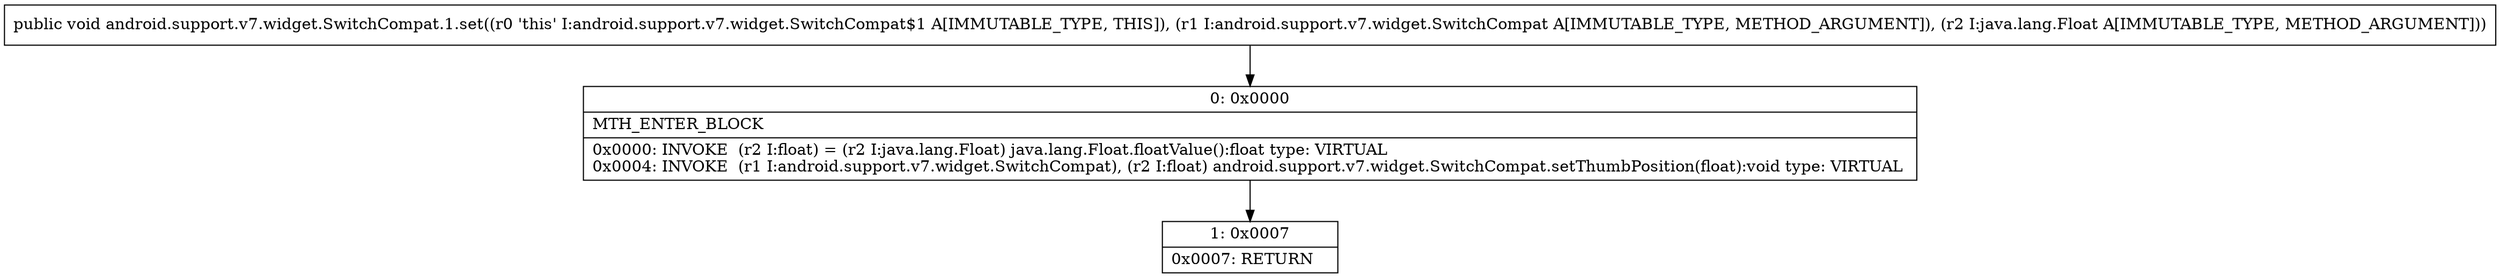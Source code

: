 digraph "CFG forandroid.support.v7.widget.SwitchCompat.1.set(Landroid\/support\/v7\/widget\/SwitchCompat;Ljava\/lang\/Float;)V" {
Node_0 [shape=record,label="{0\:\ 0x0000|MTH_ENTER_BLOCK\l|0x0000: INVOKE  (r2 I:float) = (r2 I:java.lang.Float) java.lang.Float.floatValue():float type: VIRTUAL \l0x0004: INVOKE  (r1 I:android.support.v7.widget.SwitchCompat), (r2 I:float) android.support.v7.widget.SwitchCompat.setThumbPosition(float):void type: VIRTUAL \l}"];
Node_1 [shape=record,label="{1\:\ 0x0007|0x0007: RETURN   \l}"];
MethodNode[shape=record,label="{public void android.support.v7.widget.SwitchCompat.1.set((r0 'this' I:android.support.v7.widget.SwitchCompat$1 A[IMMUTABLE_TYPE, THIS]), (r1 I:android.support.v7.widget.SwitchCompat A[IMMUTABLE_TYPE, METHOD_ARGUMENT]), (r2 I:java.lang.Float A[IMMUTABLE_TYPE, METHOD_ARGUMENT])) }"];
MethodNode -> Node_0;
Node_0 -> Node_1;
}


